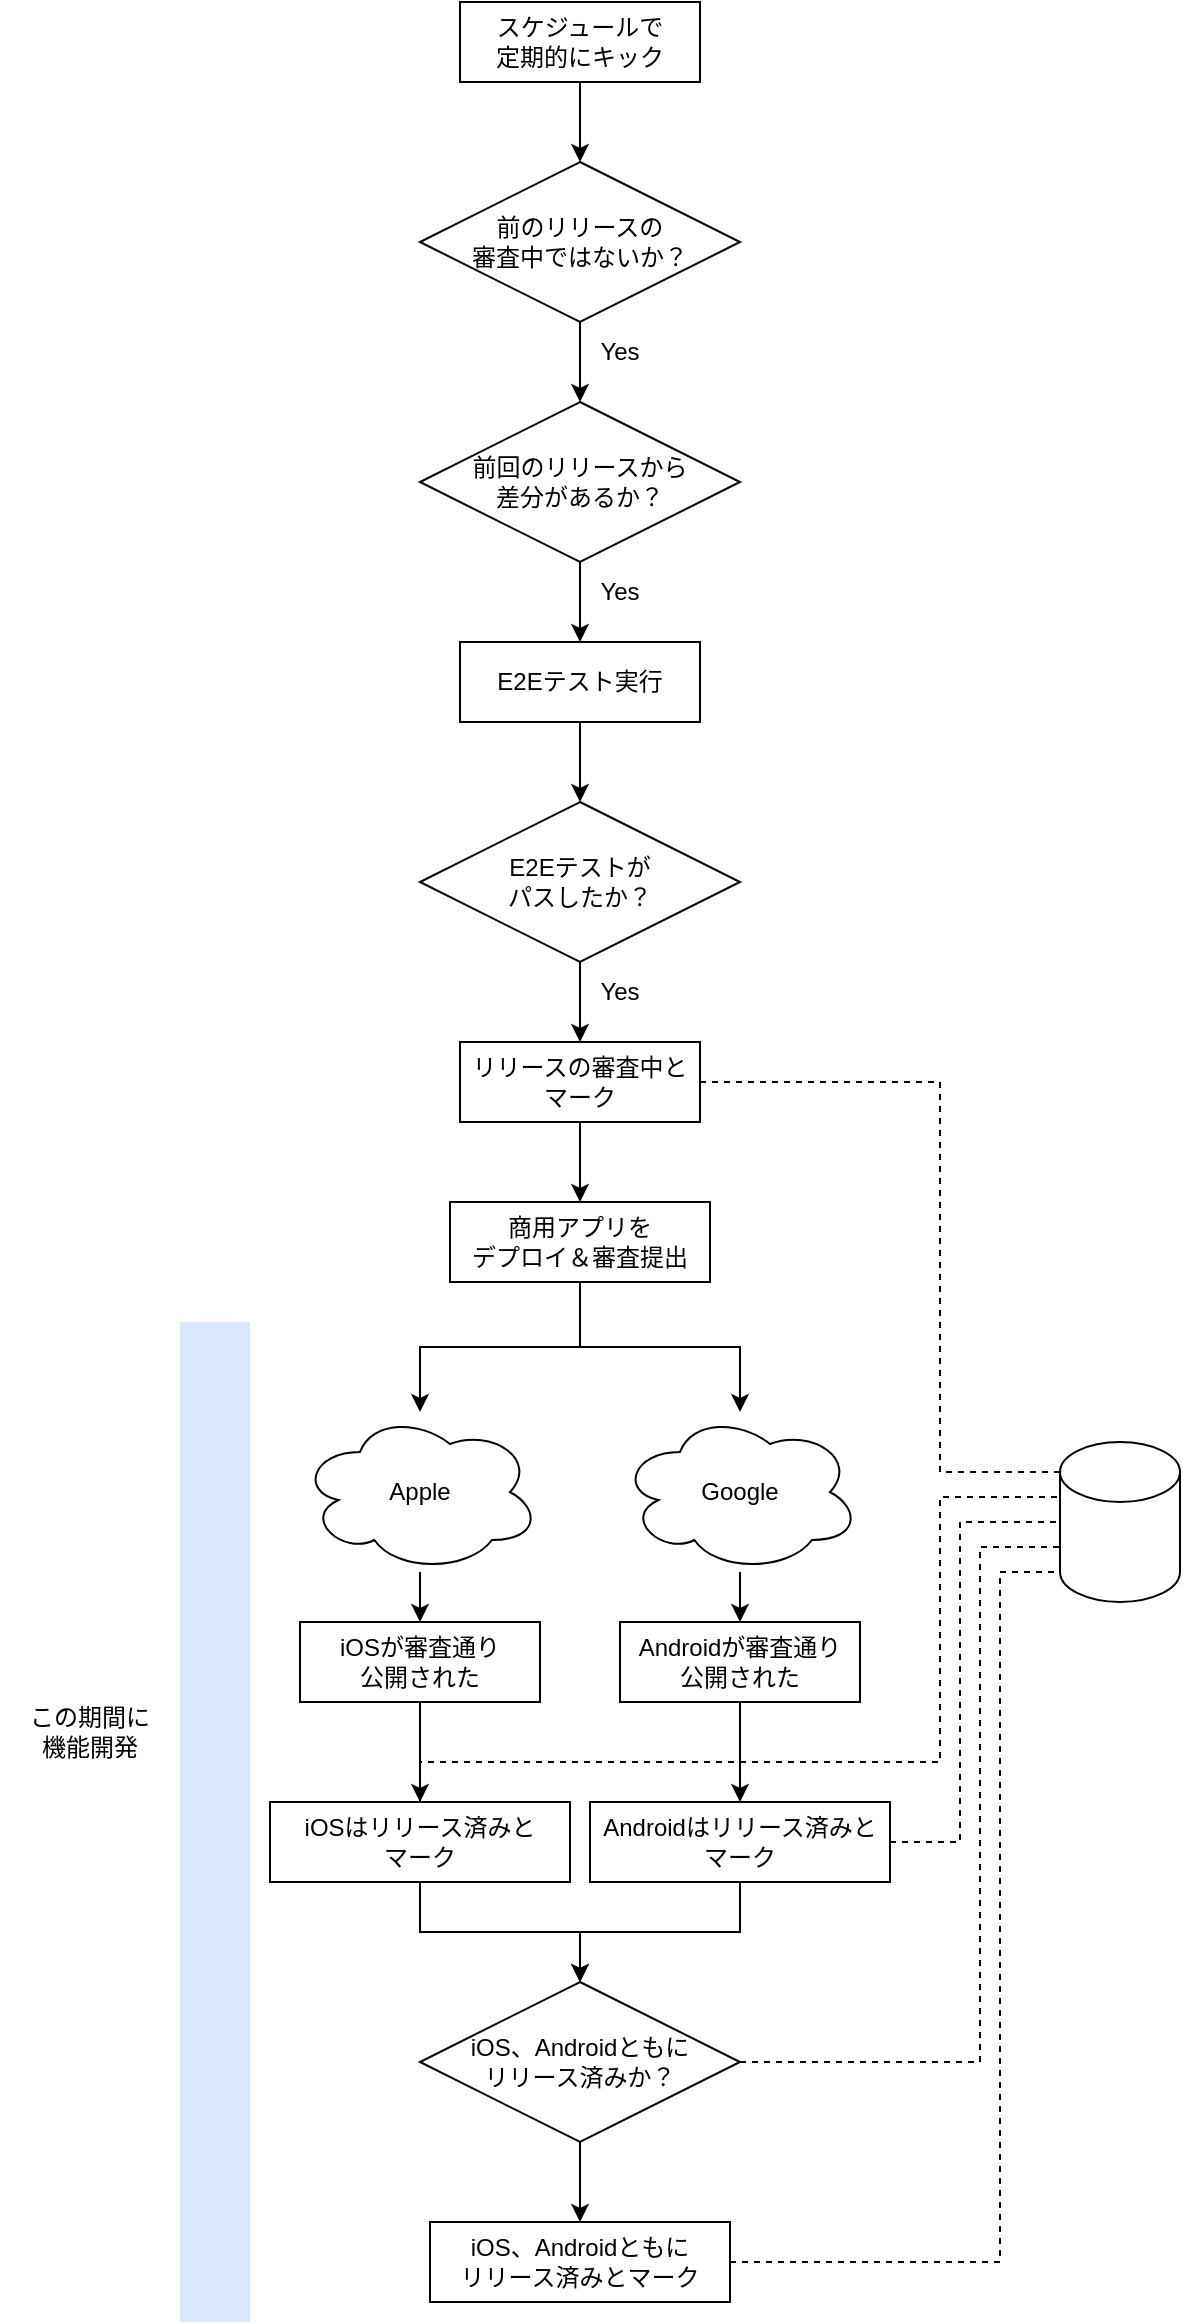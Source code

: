 <mxfile version="23.1.5" type="device">
  <diagram name="ページ1" id="QGBW7FHV4CXrmwUfci0k">
    <mxGraphModel dx="2020" dy="1895" grid="1" gridSize="10" guides="1" tooltips="1" connect="1" arrows="1" fold="1" page="1" pageScale="1" pageWidth="827" pageHeight="1169" math="0" shadow="0">
      <root>
        <mxCell id="0" />
        <mxCell id="1" parent="0" />
        <mxCell id="bEdGE2WvcX3xAI2rPaKg-41" value="" style="rounded=0;whiteSpace=wrap;html=1;fillColor=#dae8fc;strokeColor=none;" vertex="1" parent="1">
          <mxGeometry x="-120" y="500" width="35" height="500" as="geometry" />
        </mxCell>
        <mxCell id="bEdGE2WvcX3xAI2rPaKg-13" style="edgeStyle=orthogonalEdgeStyle;rounded=0;orthogonalLoop=1;jettySize=auto;html=1;entryX=0.5;entryY=0;entryDx=0;entryDy=0;" edge="1" parent="1" source="bEdGE2WvcX3xAI2rPaKg-2" target="bEdGE2WvcX3xAI2rPaKg-3">
          <mxGeometry relative="1" as="geometry" />
        </mxCell>
        <mxCell id="bEdGE2WvcX3xAI2rPaKg-2" value="前回のリリースから&lt;br&gt;差分があるか？" style="rhombus;whiteSpace=wrap;html=1;" vertex="1" parent="1">
          <mxGeometry y="40" width="160" height="80" as="geometry" />
        </mxCell>
        <mxCell id="bEdGE2WvcX3xAI2rPaKg-14" style="edgeStyle=orthogonalEdgeStyle;rounded=0;orthogonalLoop=1;jettySize=auto;html=1;entryX=0.5;entryY=0;entryDx=0;entryDy=0;" edge="1" parent="1" source="bEdGE2WvcX3xAI2rPaKg-3" target="bEdGE2WvcX3xAI2rPaKg-5">
          <mxGeometry relative="1" as="geometry" />
        </mxCell>
        <mxCell id="bEdGE2WvcX3xAI2rPaKg-3" value="E2Eテスト実行" style="rounded=0;whiteSpace=wrap;html=1;" vertex="1" parent="1">
          <mxGeometry x="20" y="160" width="120" height="40" as="geometry" />
        </mxCell>
        <mxCell id="bEdGE2WvcX3xAI2rPaKg-20" style="edgeStyle=orthogonalEdgeStyle;rounded=0;orthogonalLoop=1;jettySize=auto;html=1;exitX=0.5;exitY=1;exitDx=0;exitDy=0;" edge="1" parent="1" source="bEdGE2WvcX3xAI2rPaKg-5" target="bEdGE2WvcX3xAI2rPaKg-17">
          <mxGeometry relative="1" as="geometry" />
        </mxCell>
        <mxCell id="bEdGE2WvcX3xAI2rPaKg-5" value="E2Eテストが&lt;br&gt;パスしたか？" style="rhombus;whiteSpace=wrap;html=1;" vertex="1" parent="1">
          <mxGeometry y="240" width="160" height="80" as="geometry" />
        </mxCell>
        <mxCell id="bEdGE2WvcX3xAI2rPaKg-8" value="Yes" style="text;html=1;align=center;verticalAlign=middle;whiteSpace=wrap;rounded=0;" vertex="1" parent="1">
          <mxGeometry x="70" width="60" height="30" as="geometry" />
        </mxCell>
        <mxCell id="bEdGE2WvcX3xAI2rPaKg-12" style="edgeStyle=orthogonalEdgeStyle;rounded=0;orthogonalLoop=1;jettySize=auto;html=1;entryX=0.5;entryY=0;entryDx=0;entryDy=0;" edge="1" parent="1" source="bEdGE2WvcX3xAI2rPaKg-10" target="bEdGE2WvcX3xAI2rPaKg-2">
          <mxGeometry relative="1" as="geometry" />
        </mxCell>
        <mxCell id="bEdGE2WvcX3xAI2rPaKg-10" value="前のリリースの&lt;br&gt;審査中ではないか？" style="rhombus;whiteSpace=wrap;html=1;" vertex="1" parent="1">
          <mxGeometry y="-80" width="160" height="80" as="geometry" />
        </mxCell>
        <mxCell id="bEdGE2WvcX3xAI2rPaKg-15" value="Yes" style="text;html=1;align=center;verticalAlign=middle;whiteSpace=wrap;rounded=0;" vertex="1" parent="1">
          <mxGeometry x="70" y="120" width="60" height="30" as="geometry" />
        </mxCell>
        <mxCell id="bEdGE2WvcX3xAI2rPaKg-16" value="Yes" style="text;html=1;align=center;verticalAlign=middle;whiteSpace=wrap;rounded=0;" vertex="1" parent="1">
          <mxGeometry x="70" y="320" width="60" height="30" as="geometry" />
        </mxCell>
        <mxCell id="bEdGE2WvcX3xAI2rPaKg-22" style="edgeStyle=orthogonalEdgeStyle;rounded=0;orthogonalLoop=1;jettySize=auto;html=1;exitX=0.5;exitY=1;exitDx=0;exitDy=0;entryX=0.5;entryY=0;entryDx=0;entryDy=0;" edge="1" parent="1" source="bEdGE2WvcX3xAI2rPaKg-17" target="bEdGE2WvcX3xAI2rPaKg-21">
          <mxGeometry relative="1" as="geometry" />
        </mxCell>
        <mxCell id="bEdGE2WvcX3xAI2rPaKg-17" value="リリースの審査中と&lt;br&gt;マーク" style="rounded=0;whiteSpace=wrap;html=1;" vertex="1" parent="1">
          <mxGeometry x="20" y="360" width="120" height="40" as="geometry" />
        </mxCell>
        <mxCell id="bEdGE2WvcX3xAI2rPaKg-18" value="" style="shape=cylinder3;whiteSpace=wrap;html=1;boundedLbl=1;backgroundOutline=1;size=15;" vertex="1" parent="1">
          <mxGeometry x="320" y="560" width="60" height="80" as="geometry" />
        </mxCell>
        <mxCell id="bEdGE2WvcX3xAI2rPaKg-21" value="商用アプリを&lt;br&gt;デプロイ＆審査提出" style="rounded=0;whiteSpace=wrap;html=1;" vertex="1" parent="1">
          <mxGeometry x="15" y="440" width="130" height="40" as="geometry" />
        </mxCell>
        <mxCell id="bEdGE2WvcX3xAI2rPaKg-29" style="edgeStyle=orthogonalEdgeStyle;rounded=0;orthogonalLoop=1;jettySize=auto;html=1;entryX=0.5;entryY=0;entryDx=0;entryDy=0;" edge="1" parent="1" source="bEdGE2WvcX3xAI2rPaKg-23" target="bEdGE2WvcX3xAI2rPaKg-25">
          <mxGeometry relative="1" as="geometry" />
        </mxCell>
        <mxCell id="bEdGE2WvcX3xAI2rPaKg-23" value="iOSが審査通り&lt;br&gt;公開された" style="rounded=0;whiteSpace=wrap;html=1;" vertex="1" parent="1">
          <mxGeometry x="-60" y="650" width="120" height="40" as="geometry" />
        </mxCell>
        <mxCell id="bEdGE2WvcX3xAI2rPaKg-30" style="edgeStyle=orthogonalEdgeStyle;rounded=0;orthogonalLoop=1;jettySize=auto;html=1;entryX=0.5;entryY=0;entryDx=0;entryDy=0;" edge="1" parent="1" source="bEdGE2WvcX3xAI2rPaKg-24" target="bEdGE2WvcX3xAI2rPaKg-26">
          <mxGeometry relative="1" as="geometry" />
        </mxCell>
        <mxCell id="bEdGE2WvcX3xAI2rPaKg-24" value="Androidが審査通り&lt;br&gt;公開された" style="rounded=0;whiteSpace=wrap;html=1;" vertex="1" parent="1">
          <mxGeometry x="100" y="650" width="120" height="40" as="geometry" />
        </mxCell>
        <mxCell id="bEdGE2WvcX3xAI2rPaKg-39" style="edgeStyle=orthogonalEdgeStyle;rounded=0;orthogonalLoop=1;jettySize=auto;html=1;entryX=0.5;entryY=0;entryDx=0;entryDy=0;" edge="1" parent="1" source="bEdGE2WvcX3xAI2rPaKg-25" target="bEdGE2WvcX3xAI2rPaKg-33">
          <mxGeometry relative="1" as="geometry" />
        </mxCell>
        <mxCell id="bEdGE2WvcX3xAI2rPaKg-25" value="iOSはリリース済みと&lt;br&gt;マーク" style="rounded=0;whiteSpace=wrap;html=1;" vertex="1" parent="1">
          <mxGeometry x="-75" y="740" width="150" height="40" as="geometry" />
        </mxCell>
        <mxCell id="bEdGE2WvcX3xAI2rPaKg-40" style="edgeStyle=orthogonalEdgeStyle;rounded=0;orthogonalLoop=1;jettySize=auto;html=1;entryX=0.5;entryY=0;entryDx=0;entryDy=0;" edge="1" parent="1" source="bEdGE2WvcX3xAI2rPaKg-26" target="bEdGE2WvcX3xAI2rPaKg-33">
          <mxGeometry relative="1" as="geometry" />
        </mxCell>
        <mxCell id="bEdGE2WvcX3xAI2rPaKg-26" value="Androidはリリース済みと&lt;br&gt;マーク" style="rounded=0;whiteSpace=wrap;html=1;" vertex="1" parent="1">
          <mxGeometry x="85" y="740" width="150" height="40" as="geometry" />
        </mxCell>
        <mxCell id="bEdGE2WvcX3xAI2rPaKg-56" style="edgeStyle=orthogonalEdgeStyle;rounded=0;orthogonalLoop=1;jettySize=auto;html=1;entryX=0.5;entryY=0;entryDx=0;entryDy=0;" edge="1" parent="1" source="bEdGE2WvcX3xAI2rPaKg-33" target="bEdGE2WvcX3xAI2rPaKg-55">
          <mxGeometry relative="1" as="geometry" />
        </mxCell>
        <mxCell id="bEdGE2WvcX3xAI2rPaKg-33" value="iOS、Androidともに&lt;br&gt;リリース済みか？" style="rhombus;whiteSpace=wrap;html=1;" vertex="1" parent="1">
          <mxGeometry y="830" width="160" height="80" as="geometry" />
        </mxCell>
        <mxCell id="bEdGE2WvcX3xAI2rPaKg-34" style="edgeStyle=orthogonalEdgeStyle;rounded=0;orthogonalLoop=1;jettySize=auto;html=1;entryX=0;entryY=0;entryDx=0;entryDy=52.5;entryPerimeter=0;dashed=1;endArrow=none;endFill=0;exitX=1;exitY=0.5;exitDx=0;exitDy=0;" edge="1" parent="1" source="bEdGE2WvcX3xAI2rPaKg-33" target="bEdGE2WvcX3xAI2rPaKg-18">
          <mxGeometry relative="1" as="geometry">
            <mxPoint x="180" y="917.5" as="sourcePoint" />
            <mxPoint x="340" y="660" as="targetPoint" />
            <Array as="points">
              <mxPoint x="280" y="870" />
              <mxPoint x="280" y="613" />
            </Array>
          </mxGeometry>
        </mxCell>
        <mxCell id="bEdGE2WvcX3xAI2rPaKg-38" style="edgeStyle=orthogonalEdgeStyle;rounded=0;orthogonalLoop=1;jettySize=auto;html=1;entryX=0.5;entryY=0;entryDx=0;entryDy=0;" edge="1" parent="1" source="bEdGE2WvcX3xAI2rPaKg-37" target="bEdGE2WvcX3xAI2rPaKg-10">
          <mxGeometry relative="1" as="geometry" />
        </mxCell>
        <mxCell id="bEdGE2WvcX3xAI2rPaKg-37" value="スケジュールで&lt;br&gt;定期的にキック" style="rounded=0;whiteSpace=wrap;html=1;" vertex="1" parent="1">
          <mxGeometry x="20" y="-160" width="120" height="40" as="geometry" />
        </mxCell>
        <mxCell id="bEdGE2WvcX3xAI2rPaKg-42" value="この期間に&lt;br&gt;機能開発" style="text;html=1;align=center;verticalAlign=middle;whiteSpace=wrap;rounded=0;" vertex="1" parent="1">
          <mxGeometry x="-210" y="690" width="90" height="30" as="geometry" />
        </mxCell>
        <mxCell id="bEdGE2WvcX3xAI2rPaKg-47" style="edgeStyle=orthogonalEdgeStyle;rounded=0;orthogonalLoop=1;jettySize=auto;html=1;" edge="1" parent="1" source="bEdGE2WvcX3xAI2rPaKg-43" target="bEdGE2WvcX3xAI2rPaKg-23">
          <mxGeometry relative="1" as="geometry" />
        </mxCell>
        <mxCell id="bEdGE2WvcX3xAI2rPaKg-43" value="Apple" style="ellipse;shape=cloud;whiteSpace=wrap;html=1;" vertex="1" parent="1">
          <mxGeometry x="-60" y="545" width="120" height="80" as="geometry" />
        </mxCell>
        <mxCell id="bEdGE2WvcX3xAI2rPaKg-48" style="edgeStyle=orthogonalEdgeStyle;rounded=0;orthogonalLoop=1;jettySize=auto;html=1;" edge="1" parent="1" source="bEdGE2WvcX3xAI2rPaKg-44" target="bEdGE2WvcX3xAI2rPaKg-24">
          <mxGeometry relative="1" as="geometry" />
        </mxCell>
        <mxCell id="bEdGE2WvcX3xAI2rPaKg-44" value="Google" style="ellipse;shape=cloud;whiteSpace=wrap;html=1;" vertex="1" parent="1">
          <mxGeometry x="100" y="545" width="120" height="80" as="geometry" />
        </mxCell>
        <mxCell id="bEdGE2WvcX3xAI2rPaKg-45" style="edgeStyle=orthogonalEdgeStyle;rounded=0;orthogonalLoop=1;jettySize=auto;html=1;" edge="1" parent="1" source="bEdGE2WvcX3xAI2rPaKg-21" target="bEdGE2WvcX3xAI2rPaKg-43">
          <mxGeometry relative="1" as="geometry" />
        </mxCell>
        <mxCell id="bEdGE2WvcX3xAI2rPaKg-46" style="edgeStyle=orthogonalEdgeStyle;rounded=0;orthogonalLoop=1;jettySize=auto;html=1;" edge="1" parent="1" source="bEdGE2WvcX3xAI2rPaKg-21" target="bEdGE2WvcX3xAI2rPaKg-44">
          <mxGeometry relative="1" as="geometry" />
        </mxCell>
        <mxCell id="bEdGE2WvcX3xAI2rPaKg-49" style="edgeStyle=orthogonalEdgeStyle;rounded=0;orthogonalLoop=1;jettySize=auto;html=1;entryX=0;entryY=0;entryDx=0;entryDy=15;entryPerimeter=0;dashed=1;endArrow=none;endFill=0;exitX=1;exitY=0.5;exitDx=0;exitDy=0;" edge="1" parent="1" source="bEdGE2WvcX3xAI2rPaKg-17" target="bEdGE2WvcX3xAI2rPaKg-18">
          <mxGeometry relative="1" as="geometry">
            <mxPoint x="160" y="320.0" as="sourcePoint" />
            <mxPoint x="340" y="527.5" as="targetPoint" />
            <Array as="points">
              <mxPoint x="260" y="380" />
              <mxPoint x="260" y="575" />
            </Array>
          </mxGeometry>
        </mxCell>
        <mxCell id="bEdGE2WvcX3xAI2rPaKg-51" style="edgeStyle=orthogonalEdgeStyle;rounded=0;orthogonalLoop=1;jettySize=auto;html=1;entryX=0;entryY=0.5;entryDx=0;entryDy=0;entryPerimeter=0;dashed=1;endArrow=none;endFill=0;" edge="1" parent="1" source="bEdGE2WvcX3xAI2rPaKg-26" target="bEdGE2WvcX3xAI2rPaKg-18">
          <mxGeometry relative="1" as="geometry">
            <Array as="points">
              <mxPoint x="270" y="760" />
              <mxPoint x="270" y="600" />
            </Array>
          </mxGeometry>
        </mxCell>
        <mxCell id="bEdGE2WvcX3xAI2rPaKg-55" value="iOS、Androidともに&lt;br&gt;リリース済みとマーク" style="rounded=0;whiteSpace=wrap;html=1;" vertex="1" parent="1">
          <mxGeometry x="5" y="950" width="150" height="40" as="geometry" />
        </mxCell>
        <mxCell id="bEdGE2WvcX3xAI2rPaKg-57" style="edgeStyle=orthogonalEdgeStyle;rounded=0;orthogonalLoop=1;jettySize=auto;html=1;entryX=0;entryY=1;entryDx=0;entryDy=-15;entryPerimeter=0;endArrow=none;endFill=0;dashed=1;" edge="1" parent="1" source="bEdGE2WvcX3xAI2rPaKg-55" target="bEdGE2WvcX3xAI2rPaKg-18">
          <mxGeometry relative="1" as="geometry">
            <mxPoint x="310" y="660" as="targetPoint" />
            <Array as="points">
              <mxPoint x="290" y="970" />
              <mxPoint x="290" y="625" />
            </Array>
          </mxGeometry>
        </mxCell>
        <mxCell id="bEdGE2WvcX3xAI2rPaKg-58" style="edgeStyle=orthogonalEdgeStyle;rounded=0;orthogonalLoop=1;jettySize=auto;html=1;entryX=0;entryY=0;entryDx=0;entryDy=27.5;entryPerimeter=0;endArrow=none;endFill=0;dashed=1;" edge="1" parent="1" source="bEdGE2WvcX3xAI2rPaKg-25" target="bEdGE2WvcX3xAI2rPaKg-18">
          <mxGeometry relative="1" as="geometry">
            <Array as="points">
              <mxPoint y="720" />
              <mxPoint x="260" y="720" />
              <mxPoint x="260" y="587" />
            </Array>
          </mxGeometry>
        </mxCell>
      </root>
    </mxGraphModel>
  </diagram>
</mxfile>
